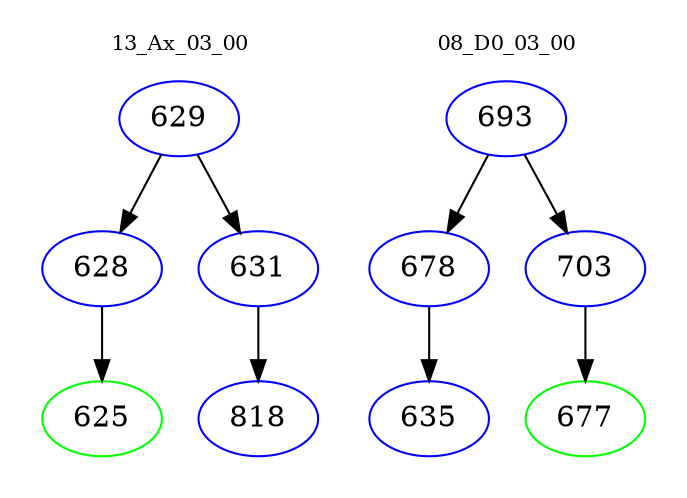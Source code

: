 digraph{
subgraph cluster_0 {
color = white
label = "13_Ax_03_00";
fontsize=10;
T0_629 [label="629", color="blue"]
T0_629 -> T0_628 [color="black"]
T0_628 [label="628", color="blue"]
T0_628 -> T0_625 [color="black"]
T0_625 [label="625", color="green"]
T0_629 -> T0_631 [color="black"]
T0_631 [label="631", color="blue"]
T0_631 -> T0_818 [color="black"]
T0_818 [label="818", color="blue"]
}
subgraph cluster_1 {
color = white
label = "08_D0_03_00";
fontsize=10;
T1_693 [label="693", color="blue"]
T1_693 -> T1_678 [color="black"]
T1_678 [label="678", color="blue"]
T1_678 -> T1_635 [color="black"]
T1_635 [label="635", color="blue"]
T1_693 -> T1_703 [color="black"]
T1_703 [label="703", color="blue"]
T1_703 -> T1_677 [color="black"]
T1_677 [label="677", color="green"]
}
}
